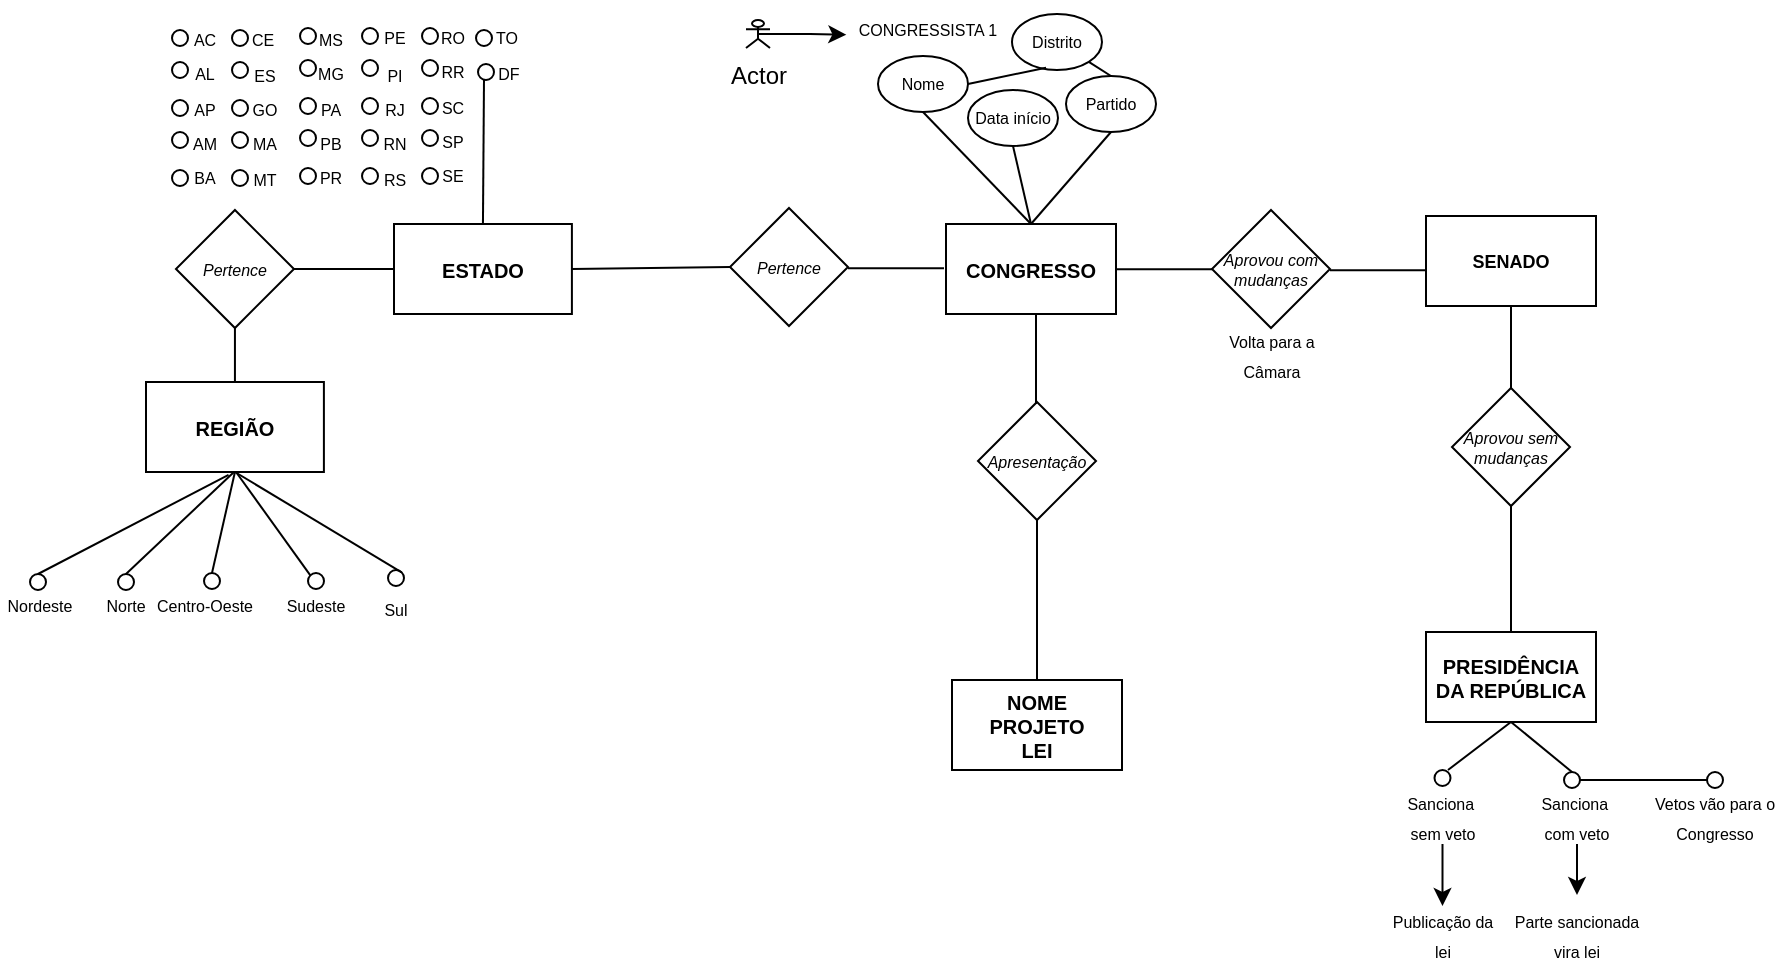 <mxfile version="21.0.2" type="github">
  <diagram name="Página-1" id="QyqMHi6FCJQUmbp4RluL">
    <mxGraphModel dx="1395" dy="630" grid="0" gridSize="10" guides="1" tooltips="1" connect="1" arrows="1" fold="1" page="1" pageScale="1" pageWidth="1169" pageHeight="827" math="0" shadow="0">
      <root>
        <mxCell id="0" />
        <mxCell id="1" parent="0" />
        <mxCell id="iLDF7jWk_mezcc8OdMnJ-2" value="ESTADO" style="rounded=0;whiteSpace=wrap;html=1;labelBackgroundColor=none;labelBorderColor=none;fontStyle=1;aspect=fixed;fontSize=10;" parent="1" vertex="1">
          <mxGeometry x="266" y="120" width="88.95" height="45" as="geometry" />
        </mxCell>
        <mxCell id="iLDF7jWk_mezcc8OdMnJ-3" value="CONGRESSO" style="rounded=0;whiteSpace=wrap;html=1;labelBackgroundColor=none;fontStyle=1;fontSize=10;" parent="1" vertex="1">
          <mxGeometry x="542" y="120" width="85" height="45" as="geometry" />
        </mxCell>
        <mxCell id="iLDF7jWk_mezcc8OdMnJ-4" value="NOME&lt;br&gt;PROJETO &lt;br&gt;LEI" style="rounded=0;whiteSpace=wrap;html=1;labelBackgroundColor=none;fontStyle=1;fontSize=10;" parent="1" vertex="1">
          <mxGeometry x="545" y="348" width="85" height="45" as="geometry" />
        </mxCell>
        <mxCell id="iLDF7jWk_mezcc8OdMnJ-5" value="SENADO" style="rounded=0;whiteSpace=wrap;html=1;labelBackgroundColor=none;fontStyle=1;fontSize=9;" parent="1" vertex="1">
          <mxGeometry x="782" y="116" width="85" height="45" as="geometry" />
        </mxCell>
        <mxCell id="iLDF7jWk_mezcc8OdMnJ-6" value="PRESIDÊNCIA DA REPÚBLICA" style="rounded=0;whiteSpace=wrap;html=1;labelBackgroundColor=none;fontStyle=1;fontSize=10;" parent="1" vertex="1">
          <mxGeometry x="782" y="324" width="85" height="45" as="geometry" />
        </mxCell>
        <mxCell id="iLDF7jWk_mezcc8OdMnJ-7" value="Pertence" style="rhombus;whiteSpace=wrap;html=1;fontStyle=2;labelBackgroundColor=none;rounded=0;fontSize=8;" parent="1" vertex="1">
          <mxGeometry x="434" y="112" width="59" height="59" as="geometry" />
        </mxCell>
        <mxCell id="iLDF7jWk_mezcc8OdMnJ-9" value="Aprovou com mudanças" style="rhombus;whiteSpace=wrap;html=1;fontStyle=2;labelBackgroundColor=none;rounded=0;fontSize=8;" parent="1" vertex="1">
          <mxGeometry x="675" y="113" width="59" height="59" as="geometry" />
        </mxCell>
        <mxCell id="iLDF7jWk_mezcc8OdMnJ-10" value="Aprovou sem mudanças" style="rhombus;whiteSpace=wrap;html=1;fontStyle=2;labelBackgroundColor=none;rounded=0;fontSize=8;" parent="1" vertex="1">
          <mxGeometry x="795" y="202" width="59" height="59" as="geometry" />
        </mxCell>
        <mxCell id="iLDF7jWk_mezcc8OdMnJ-11" value="" style="endArrow=none;html=1;rounded=0;fontColor=default;exitX=1;exitY=0.5;exitDx=0;exitDy=0;labelBackgroundColor=none;entryX=0;entryY=0.5;entryDx=0;entryDy=0;" parent="1" source="iLDF7jWk_mezcc8OdMnJ-2" target="iLDF7jWk_mezcc8OdMnJ-7" edge="1">
          <mxGeometry width="50" height="50" relative="1" as="geometry">
            <mxPoint x="374" y="157.5" as="sourcePoint" />
            <mxPoint x="434" y="150" as="targetPoint" />
          </mxGeometry>
        </mxCell>
        <mxCell id="iLDF7jWk_mezcc8OdMnJ-12" value="" style="endArrow=none;html=1;rounded=0;fontColor=default;exitX=1;exitY=0.5;exitDx=0;exitDy=0;labelBackgroundColor=none;" parent="1" edge="1">
          <mxGeometry width="50" height="50" relative="1" as="geometry">
            <mxPoint x="493" y="142.16" as="sourcePoint" />
            <mxPoint x="541" y="142.16" as="targetPoint" />
          </mxGeometry>
        </mxCell>
        <mxCell id="iLDF7jWk_mezcc8OdMnJ-13" value="" style="endArrow=none;html=1;rounded=0;fontColor=default;exitX=1;exitY=0.5;exitDx=0;exitDy=0;labelBackgroundColor=none;" parent="1" edge="1">
          <mxGeometry width="50" height="50" relative="1" as="geometry">
            <mxPoint x="627" y="142.66" as="sourcePoint" />
            <mxPoint x="675" y="142.66" as="targetPoint" />
          </mxGeometry>
        </mxCell>
        <mxCell id="iLDF7jWk_mezcc8OdMnJ-14" value="" style="endArrow=none;html=1;rounded=0;fontColor=default;exitX=1;exitY=0.5;exitDx=0;exitDy=0;labelBackgroundColor=none;" parent="1" edge="1">
          <mxGeometry width="50" height="50" relative="1" as="geometry">
            <mxPoint x="734" y="143.16" as="sourcePoint" />
            <mxPoint x="782" y="143.16" as="targetPoint" />
          </mxGeometry>
        </mxCell>
        <mxCell id="iLDF7jWk_mezcc8OdMnJ-17" value="Apresentação" style="rhombus;whiteSpace=wrap;html=1;fontSize=8;fontStyle=2;labelBackgroundColor=none;rounded=0;" parent="1" vertex="1">
          <mxGeometry x="558" y="209" width="59" height="59" as="geometry" />
        </mxCell>
        <mxCell id="iLDF7jWk_mezcc8OdMnJ-18" value="" style="endArrow=none;html=1;rounded=0;fontSize=11;fontColor=default;entryX=0.5;entryY=1;entryDx=0;entryDy=0;labelBackgroundColor=none;exitX=0.5;exitY=0;exitDx=0;exitDy=0;" parent="1" source="iLDF7jWk_mezcc8OdMnJ-4" target="iLDF7jWk_mezcc8OdMnJ-17" edge="1">
          <mxGeometry width="50" height="50" relative="1" as="geometry">
            <mxPoint x="621" y="350" as="sourcePoint" />
            <mxPoint x="592" y="281" as="targetPoint" />
          </mxGeometry>
        </mxCell>
        <mxCell id="iLDF7jWk_mezcc8OdMnJ-19" value="" style="endArrow=none;html=1;rounded=0;fontSize=11;fontColor=default;labelBackgroundColor=none;" parent="1" edge="1">
          <mxGeometry width="50" height="50" relative="1" as="geometry">
            <mxPoint x="587" y="210" as="sourcePoint" />
            <mxPoint x="587" y="165" as="targetPoint" />
          </mxGeometry>
        </mxCell>
        <mxCell id="iLDF7jWk_mezcc8OdMnJ-20" value="" style="endArrow=none;html=1;rounded=0;fontSize=11;fontColor=default;entryX=0.5;entryY=1;entryDx=0;entryDy=0;labelBackgroundColor=none;" parent="1" source="iLDF7jWk_mezcc8OdMnJ-6" target="iLDF7jWk_mezcc8OdMnJ-10" edge="1">
          <mxGeometry width="50" height="50" relative="1" as="geometry">
            <mxPoint x="894" y="349" as="sourcePoint" />
            <mxPoint x="893.66" y="316.5" as="targetPoint" />
          </mxGeometry>
        </mxCell>
        <mxCell id="iLDF7jWk_mezcc8OdMnJ-21" value="" style="endArrow=none;html=1;rounded=0;fontSize=11;fontColor=default;entryX=0.5;entryY=1;entryDx=0;entryDy=0;exitX=0.5;exitY=0;exitDx=0;exitDy=0;labelBackgroundColor=none;" parent="1" source="iLDF7jWk_mezcc8OdMnJ-10" target="iLDF7jWk_mezcc8OdMnJ-5" edge="1">
          <mxGeometry width="50" height="50" relative="1" as="geometry">
            <mxPoint x="894" y="221.5" as="sourcePoint" />
            <mxPoint x="893.66" y="184" as="targetPoint" />
          </mxGeometry>
        </mxCell>
        <mxCell id="Q12_xRJpywkmpFExpaVE-6" value="REGIÃO" style="rounded=0;whiteSpace=wrap;html=1;labelBackgroundColor=none;labelBorderColor=none;fontStyle=1;aspect=fixed;fontSize=10;" vertex="1" parent="1">
          <mxGeometry x="142" y="199" width="88.95" height="45" as="geometry" />
        </mxCell>
        <mxCell id="Q12_xRJpywkmpFExpaVE-10" style="edgeStyle=orthogonalEdgeStyle;rounded=0;orthogonalLoop=1;jettySize=auto;html=1;exitX=0.5;exitY=0.5;exitDx=0;exitDy=0;exitPerimeter=0;" edge="1" parent="1" source="Q12_xRJpywkmpFExpaVE-7">
          <mxGeometry relative="1" as="geometry">
            <mxPoint x="492.167" y="25.333" as="targetPoint" />
          </mxGeometry>
        </mxCell>
        <mxCell id="Q12_xRJpywkmpFExpaVE-7" value="Actor" style="shape=umlActor;verticalLabelPosition=bottom;verticalAlign=top;html=1;outlineConnect=0;" vertex="1" parent="1">
          <mxGeometry x="442" y="18" width="12" height="14" as="geometry" />
        </mxCell>
        <mxCell id="Q12_xRJpywkmpFExpaVE-9" value="&lt;font style=&quot;font-size: 8px;&quot;&gt;CONGRESSISTA 1&lt;/font&gt;" style="text;html=1;strokeColor=none;fillColor=none;align=center;verticalAlign=middle;whiteSpace=wrap;rounded=0;" vertex="1" parent="1">
          <mxGeometry x="496" y="8" width="74" height="28" as="geometry" />
        </mxCell>
        <mxCell id="Q12_xRJpywkmpFExpaVE-11" value="Nome" style="ellipse;whiteSpace=wrap;html=1;labelBackgroundColor=none;rounded=0;fontSize=8;" vertex="1" parent="1">
          <mxGeometry x="508" y="36" width="45" height="28" as="geometry" />
        </mxCell>
        <mxCell id="Q12_xRJpywkmpFExpaVE-18" value="Distrito" style="ellipse;whiteSpace=wrap;html=1;labelBackgroundColor=none;rounded=0;fontSize=8;" vertex="1" parent="1">
          <mxGeometry x="575" y="15" width="45" height="28" as="geometry" />
        </mxCell>
        <mxCell id="Q12_xRJpywkmpFExpaVE-19" value="Partido" style="ellipse;whiteSpace=wrap;html=1;labelBackgroundColor=none;rounded=0;fontSize=8;" vertex="1" parent="1">
          <mxGeometry x="602" y="46" width="45" height="28" as="geometry" />
        </mxCell>
        <mxCell id="Q12_xRJpywkmpFExpaVE-20" value="Data início" style="ellipse;whiteSpace=wrap;html=1;labelBackgroundColor=none;rounded=0;fontSize=8;" vertex="1" parent="1">
          <mxGeometry x="553" y="53" width="45" height="28" as="geometry" />
        </mxCell>
        <mxCell id="Q12_xRJpywkmpFExpaVE-23" value="" style="endArrow=none;html=1;rounded=0;entryX=0.5;entryY=0;entryDx=0;entryDy=0;exitX=0.5;exitY=1;exitDx=0;exitDy=0;" edge="1" parent="1" source="Q12_xRJpywkmpFExpaVE-20" target="iLDF7jWk_mezcc8OdMnJ-3">
          <mxGeometry width="50" height="50" relative="1" as="geometry">
            <mxPoint x="646" y="221" as="sourcePoint" />
            <mxPoint x="696" y="171" as="targetPoint" />
          </mxGeometry>
        </mxCell>
        <mxCell id="Q12_xRJpywkmpFExpaVE-24" value="" style="endArrow=none;html=1;rounded=0;entryX=0.5;entryY=0;entryDx=0;entryDy=0;exitX=0.5;exitY=1;exitDx=0;exitDy=0;" edge="1" parent="1" source="Q12_xRJpywkmpFExpaVE-19" target="iLDF7jWk_mezcc8OdMnJ-3">
          <mxGeometry width="50" height="50" relative="1" as="geometry">
            <mxPoint x="586" y="91" as="sourcePoint" />
            <mxPoint x="595" y="130" as="targetPoint" />
          </mxGeometry>
        </mxCell>
        <mxCell id="Q12_xRJpywkmpFExpaVE-25" value="" style="endArrow=none;html=1;rounded=0;entryX=0.5;entryY=0;entryDx=0;entryDy=0;exitX=0.5;exitY=1;exitDx=0;exitDy=0;" edge="1" parent="1" source="Q12_xRJpywkmpFExpaVE-11" target="iLDF7jWk_mezcc8OdMnJ-3">
          <mxGeometry width="50" height="50" relative="1" as="geometry">
            <mxPoint x="596" y="101" as="sourcePoint" />
            <mxPoint x="605" y="140" as="targetPoint" />
          </mxGeometry>
        </mxCell>
        <mxCell id="Q12_xRJpywkmpFExpaVE-26" value="" style="endArrow=none;html=1;rounded=0;entryX=0.378;entryY=0.958;entryDx=0;entryDy=0;entryPerimeter=0;exitX=1;exitY=0.5;exitDx=0;exitDy=0;" edge="1" parent="1" source="Q12_xRJpywkmpFExpaVE-11" target="Q12_xRJpywkmpFExpaVE-18">
          <mxGeometry width="50" height="50" relative="1" as="geometry">
            <mxPoint x="646" y="221" as="sourcePoint" />
            <mxPoint x="696" y="171" as="targetPoint" />
          </mxGeometry>
        </mxCell>
        <mxCell id="Q12_xRJpywkmpFExpaVE-27" value="" style="endArrow=none;html=1;rounded=0;entryX=0.5;entryY=0;entryDx=0;entryDy=0;exitX=1;exitY=1;exitDx=0;exitDy=0;" edge="1" parent="1" source="Q12_xRJpywkmpFExpaVE-18" target="Q12_xRJpywkmpFExpaVE-19">
          <mxGeometry width="50" height="50" relative="1" as="geometry">
            <mxPoint x="606" y="111" as="sourcePoint" />
            <mxPoint x="615" y="150" as="targetPoint" />
          </mxGeometry>
        </mxCell>
        <mxCell id="Q12_xRJpywkmpFExpaVE-29" value="&lt;span style=&quot;font-size: 8px;&quot;&gt;Volta para a Câmara&lt;/span&gt;" style="text;html=1;strokeColor=none;fillColor=none;align=center;verticalAlign=middle;whiteSpace=wrap;rounded=0;" vertex="1" parent="1">
          <mxGeometry x="667.5" y="171" width="74" height="28" as="geometry" />
        </mxCell>
        <mxCell id="Q12_xRJpywkmpFExpaVE-31" value="&lt;font style=&quot;font-size: 8px;&quot;&gt;AC&lt;br&gt;&lt;/font&gt;" style="text;html=1;strokeColor=none;fillColor=none;align=center;verticalAlign=middle;whiteSpace=wrap;rounded=0;" vertex="1" parent="1">
          <mxGeometry x="159" y="20" width="25" height="14" as="geometry" />
        </mxCell>
        <mxCell id="Q12_xRJpywkmpFExpaVE-32" value="&lt;font style=&quot;font-size: 8px;&quot;&gt;AL&lt;br&gt;&lt;/font&gt;" style="text;html=1;strokeColor=none;fillColor=none;align=center;verticalAlign=middle;whiteSpace=wrap;rounded=0;" vertex="1" parent="1">
          <mxGeometry x="159" y="37" width="25" height="14" as="geometry" />
        </mxCell>
        <mxCell id="Q12_xRJpywkmpFExpaVE-33" value="&lt;font style=&quot;font-size: 8px;&quot;&gt;AP&lt;br&gt;&lt;/font&gt;" style="text;html=1;strokeColor=none;fillColor=none;align=center;verticalAlign=middle;whiteSpace=wrap;rounded=0;" vertex="1" parent="1">
          <mxGeometry x="159" y="55" width="25" height="14" as="geometry" />
        </mxCell>
        <mxCell id="Q12_xRJpywkmpFExpaVE-34" value="&lt;font style=&quot;font-size: 8px;&quot;&gt;AM&lt;br&gt;&lt;/font&gt;" style="text;html=1;strokeColor=none;fillColor=none;align=center;verticalAlign=middle;whiteSpace=wrap;rounded=0;" vertex="1" parent="1">
          <mxGeometry x="159" y="72" width="25" height="14" as="geometry" />
        </mxCell>
        <mxCell id="Q12_xRJpywkmpFExpaVE-35" value="&lt;font style=&quot;font-size: 8px;&quot;&gt;BA&lt;br&gt;&lt;/font&gt;" style="text;html=1;strokeColor=none;fillColor=none;align=center;verticalAlign=middle;whiteSpace=wrap;rounded=0;" vertex="1" parent="1">
          <mxGeometry x="159" y="89" width="25" height="14" as="geometry" />
        </mxCell>
        <mxCell id="Q12_xRJpywkmpFExpaVE-36" value="&lt;font style=&quot;font-size: 8px;&quot;&gt;CE&lt;br&gt;&lt;/font&gt;" style="text;html=1;strokeColor=none;fillColor=none;align=center;verticalAlign=middle;whiteSpace=wrap;rounded=0;" vertex="1" parent="1">
          <mxGeometry x="188" y="20" width="25" height="14" as="geometry" />
        </mxCell>
        <mxCell id="Q12_xRJpywkmpFExpaVE-37" value="&lt;font style=&quot;font-size: 8px;&quot;&gt;ES&lt;br&gt;&lt;/font&gt;" style="text;html=1;strokeColor=none;fillColor=none;align=center;verticalAlign=middle;whiteSpace=wrap;rounded=0;" vertex="1" parent="1">
          <mxGeometry x="189" y="38" width="25" height="14" as="geometry" />
        </mxCell>
        <mxCell id="Q12_xRJpywkmpFExpaVE-38" value="&lt;font style=&quot;font-size: 8px;&quot;&gt;GO&lt;br&gt;&lt;/font&gt;" style="text;html=1;strokeColor=none;fillColor=none;align=center;verticalAlign=middle;whiteSpace=wrap;rounded=0;" vertex="1" parent="1">
          <mxGeometry x="189" y="55" width="25" height="14" as="geometry" />
        </mxCell>
        <mxCell id="Q12_xRJpywkmpFExpaVE-39" value="&lt;font style=&quot;font-size: 8px;&quot;&gt;MA&lt;br&gt;&lt;/font&gt;" style="text;html=1;strokeColor=none;fillColor=none;align=center;verticalAlign=middle;whiteSpace=wrap;rounded=0;" vertex="1" parent="1">
          <mxGeometry x="189" y="72" width="25" height="14" as="geometry" />
        </mxCell>
        <mxCell id="Q12_xRJpywkmpFExpaVE-40" value="&lt;font style=&quot;font-size: 8px;&quot;&gt;MT&lt;br&gt;&lt;/font&gt;" style="text;html=1;strokeColor=none;fillColor=none;align=center;verticalAlign=middle;whiteSpace=wrap;rounded=0;" vertex="1" parent="1">
          <mxGeometry x="189" y="90" width="25" height="14" as="geometry" />
        </mxCell>
        <mxCell id="Q12_xRJpywkmpFExpaVE-42" value="&lt;font style=&quot;font-size: 8px;&quot;&gt;MS&lt;br&gt;&lt;/font&gt;" style="text;html=1;strokeColor=none;fillColor=none;align=center;verticalAlign=middle;whiteSpace=wrap;rounded=0;" vertex="1" parent="1">
          <mxGeometry x="222" y="20" width="25" height="14" as="geometry" />
        </mxCell>
        <mxCell id="Q12_xRJpywkmpFExpaVE-43" value="&lt;font style=&quot;font-size: 8px;&quot;&gt;MG&lt;br&gt;&lt;/font&gt;" style="text;html=1;strokeColor=none;fillColor=none;align=center;verticalAlign=middle;whiteSpace=wrap;rounded=0;" vertex="1" parent="1">
          <mxGeometry x="222" y="37" width="25" height="14" as="geometry" />
        </mxCell>
        <mxCell id="Q12_xRJpywkmpFExpaVE-44" value="&lt;font style=&quot;font-size: 8px;&quot;&gt;PA&lt;br&gt;&lt;/font&gt;" style="text;html=1;strokeColor=none;fillColor=none;align=center;verticalAlign=middle;whiteSpace=wrap;rounded=0;" vertex="1" parent="1">
          <mxGeometry x="222" y="55" width="25" height="14" as="geometry" />
        </mxCell>
        <mxCell id="Q12_xRJpywkmpFExpaVE-45" value="&lt;font style=&quot;font-size: 8px;&quot;&gt;PB&lt;br&gt;&lt;/font&gt;" style="text;html=1;strokeColor=none;fillColor=none;align=center;verticalAlign=middle;whiteSpace=wrap;rounded=0;" vertex="1" parent="1">
          <mxGeometry x="222" y="72" width="25" height="14" as="geometry" />
        </mxCell>
        <mxCell id="Q12_xRJpywkmpFExpaVE-46" value="&lt;font style=&quot;font-size: 8px;&quot;&gt;PR&lt;br&gt;&lt;/font&gt;" style="text;html=1;strokeColor=none;fillColor=none;align=center;verticalAlign=middle;whiteSpace=wrap;rounded=0;" vertex="1" parent="1">
          <mxGeometry x="222" y="89" width="25" height="14" as="geometry" />
        </mxCell>
        <mxCell id="Q12_xRJpywkmpFExpaVE-47" value="&lt;font style=&quot;font-size: 8px;&quot;&gt;PE&lt;br&gt;&lt;/font&gt;" style="text;html=1;strokeColor=none;fillColor=none;align=center;verticalAlign=middle;whiteSpace=wrap;rounded=0;" vertex="1" parent="1">
          <mxGeometry x="254" y="19" width="25" height="14" as="geometry" />
        </mxCell>
        <mxCell id="Q12_xRJpywkmpFExpaVE-48" value="&lt;font style=&quot;font-size: 8px;&quot;&gt;PI&lt;br&gt;&lt;/font&gt;" style="text;html=1;strokeColor=none;fillColor=none;align=center;verticalAlign=middle;whiteSpace=wrap;rounded=0;" vertex="1" parent="1">
          <mxGeometry x="254" y="38" width="25" height="14" as="geometry" />
        </mxCell>
        <mxCell id="Q12_xRJpywkmpFExpaVE-49" value="&lt;font style=&quot;font-size: 8px;&quot;&gt;RJ&lt;br&gt;&lt;/font&gt;" style="text;html=1;strokeColor=none;fillColor=none;align=center;verticalAlign=middle;whiteSpace=wrap;rounded=0;" vertex="1" parent="1">
          <mxGeometry x="254" y="55" width="25" height="14" as="geometry" />
        </mxCell>
        <mxCell id="Q12_xRJpywkmpFExpaVE-50" value="&lt;font style=&quot;font-size: 8px;&quot;&gt;RN&lt;br&gt;&lt;/font&gt;" style="text;html=1;strokeColor=none;fillColor=none;align=center;verticalAlign=middle;whiteSpace=wrap;rounded=0;" vertex="1" parent="1">
          <mxGeometry x="254" y="72" width="25" height="14" as="geometry" />
        </mxCell>
        <mxCell id="Q12_xRJpywkmpFExpaVE-51" value="&lt;font style=&quot;font-size: 8px;&quot;&gt;RS&lt;br&gt;&lt;/font&gt;" style="text;html=1;strokeColor=none;fillColor=none;align=center;verticalAlign=middle;whiteSpace=wrap;rounded=0;" vertex="1" parent="1">
          <mxGeometry x="254" y="90" width="25" height="14" as="geometry" />
        </mxCell>
        <mxCell id="Q12_xRJpywkmpFExpaVE-52" value="&lt;font style=&quot;font-size: 8px;&quot;&gt;RO&lt;br&gt;&lt;/font&gt;" style="text;html=1;strokeColor=none;fillColor=none;align=center;verticalAlign=middle;whiteSpace=wrap;rounded=0;" vertex="1" parent="1">
          <mxGeometry x="283" y="19" width="25" height="14" as="geometry" />
        </mxCell>
        <mxCell id="Q12_xRJpywkmpFExpaVE-53" value="&lt;font style=&quot;font-size: 8px;&quot;&gt;RR&lt;br&gt;&lt;/font&gt;" style="text;html=1;strokeColor=none;fillColor=none;align=center;verticalAlign=middle;whiteSpace=wrap;rounded=0;" vertex="1" parent="1">
          <mxGeometry x="283" y="36" width="25" height="14" as="geometry" />
        </mxCell>
        <mxCell id="Q12_xRJpywkmpFExpaVE-54" value="&lt;font style=&quot;font-size: 8px;&quot;&gt;SC&lt;br&gt;&lt;/font&gt;" style="text;html=1;strokeColor=none;fillColor=none;align=center;verticalAlign=middle;whiteSpace=wrap;rounded=0;" vertex="1" parent="1">
          <mxGeometry x="283" y="54" width="25" height="14" as="geometry" />
        </mxCell>
        <mxCell id="Q12_xRJpywkmpFExpaVE-55" value="&lt;font style=&quot;font-size: 8px;&quot;&gt;SP&lt;br&gt;&lt;/font&gt;" style="text;html=1;strokeColor=none;fillColor=none;align=center;verticalAlign=middle;whiteSpace=wrap;rounded=0;" vertex="1" parent="1">
          <mxGeometry x="283" y="71" width="25" height="14" as="geometry" />
        </mxCell>
        <mxCell id="Q12_xRJpywkmpFExpaVE-56" value="&lt;font style=&quot;font-size: 8px;&quot;&gt;SE&lt;br&gt;&lt;/font&gt;" style="text;html=1;strokeColor=none;fillColor=none;align=center;verticalAlign=middle;whiteSpace=wrap;rounded=0;" vertex="1" parent="1">
          <mxGeometry x="283" y="88" width="25" height="14" as="geometry" />
        </mxCell>
        <mxCell id="Q12_xRJpywkmpFExpaVE-57" value="&lt;font style=&quot;font-size: 8px;&quot;&gt;TO&lt;br&gt;&lt;/font&gt;" style="text;html=1;strokeColor=none;fillColor=none;align=center;verticalAlign=middle;whiteSpace=wrap;rounded=0;" vertex="1" parent="1">
          <mxGeometry x="310" y="19" width="25" height="14" as="geometry" />
        </mxCell>
        <mxCell id="Q12_xRJpywkmpFExpaVE-58" value="&lt;font style=&quot;font-size: 8px;&quot;&gt;DF&lt;br&gt;&lt;/font&gt;" style="text;html=1;strokeColor=none;fillColor=none;align=center;verticalAlign=middle;whiteSpace=wrap;rounded=0;" vertex="1" parent="1">
          <mxGeometry x="311" y="37" width="25" height="14" as="geometry" />
        </mxCell>
        <mxCell id="Q12_xRJpywkmpFExpaVE-64" value="" style="ellipse;whiteSpace=wrap;html=1;aspect=fixed;" vertex="1" parent="1">
          <mxGeometry x="155" y="23" width="8" height="8" as="geometry" />
        </mxCell>
        <mxCell id="Q12_xRJpywkmpFExpaVE-65" value="" style="ellipse;whiteSpace=wrap;html=1;aspect=fixed;" vertex="1" parent="1">
          <mxGeometry x="155" y="39" width="8" height="8" as="geometry" />
        </mxCell>
        <mxCell id="Q12_xRJpywkmpFExpaVE-66" value="" style="ellipse;whiteSpace=wrap;html=1;aspect=fixed;" vertex="1" parent="1">
          <mxGeometry x="155" y="58" width="8" height="8" as="geometry" />
        </mxCell>
        <mxCell id="Q12_xRJpywkmpFExpaVE-67" value="" style="ellipse;whiteSpace=wrap;html=1;aspect=fixed;" vertex="1" parent="1">
          <mxGeometry x="155" y="74" width="8" height="8" as="geometry" />
        </mxCell>
        <mxCell id="Q12_xRJpywkmpFExpaVE-68" value="" style="ellipse;whiteSpace=wrap;html=1;aspect=fixed;" vertex="1" parent="1">
          <mxGeometry x="155" y="93" width="8" height="8" as="geometry" />
        </mxCell>
        <mxCell id="Q12_xRJpywkmpFExpaVE-69" value="" style="ellipse;whiteSpace=wrap;html=1;aspect=fixed;" vertex="1" parent="1">
          <mxGeometry x="185" y="23" width="8" height="8" as="geometry" />
        </mxCell>
        <mxCell id="Q12_xRJpywkmpFExpaVE-70" value="" style="ellipse;whiteSpace=wrap;html=1;aspect=fixed;" vertex="1" parent="1">
          <mxGeometry x="185" y="39" width="8" height="8" as="geometry" />
        </mxCell>
        <mxCell id="Q12_xRJpywkmpFExpaVE-71" value="" style="ellipse;whiteSpace=wrap;html=1;aspect=fixed;" vertex="1" parent="1">
          <mxGeometry x="185" y="58" width="8" height="8" as="geometry" />
        </mxCell>
        <mxCell id="Q12_xRJpywkmpFExpaVE-72" value="" style="ellipse;whiteSpace=wrap;html=1;aspect=fixed;" vertex="1" parent="1">
          <mxGeometry x="185" y="74" width="8" height="8" as="geometry" />
        </mxCell>
        <mxCell id="Q12_xRJpywkmpFExpaVE-73" value="" style="ellipse;whiteSpace=wrap;html=1;aspect=fixed;" vertex="1" parent="1">
          <mxGeometry x="185" y="93" width="8" height="8" as="geometry" />
        </mxCell>
        <mxCell id="Q12_xRJpywkmpFExpaVE-74" value="" style="ellipse;whiteSpace=wrap;html=1;aspect=fixed;" vertex="1" parent="1">
          <mxGeometry x="219" y="22" width="8" height="8" as="geometry" />
        </mxCell>
        <mxCell id="Q12_xRJpywkmpFExpaVE-75" value="" style="ellipse;whiteSpace=wrap;html=1;aspect=fixed;" vertex="1" parent="1">
          <mxGeometry x="219" y="38" width="8" height="8" as="geometry" />
        </mxCell>
        <mxCell id="Q12_xRJpywkmpFExpaVE-76" value="" style="ellipse;whiteSpace=wrap;html=1;aspect=fixed;" vertex="1" parent="1">
          <mxGeometry x="219" y="57" width="8" height="8" as="geometry" />
        </mxCell>
        <mxCell id="Q12_xRJpywkmpFExpaVE-77" value="" style="ellipse;whiteSpace=wrap;html=1;aspect=fixed;" vertex="1" parent="1">
          <mxGeometry x="219" y="73" width="8" height="8" as="geometry" />
        </mxCell>
        <mxCell id="Q12_xRJpywkmpFExpaVE-78" value="" style="ellipse;whiteSpace=wrap;html=1;aspect=fixed;" vertex="1" parent="1">
          <mxGeometry x="219" y="92" width="8" height="8" as="geometry" />
        </mxCell>
        <mxCell id="Q12_xRJpywkmpFExpaVE-79" value="" style="ellipse;whiteSpace=wrap;html=1;aspect=fixed;" vertex="1" parent="1">
          <mxGeometry x="250" y="22" width="8" height="8" as="geometry" />
        </mxCell>
        <mxCell id="Q12_xRJpywkmpFExpaVE-80" value="" style="ellipse;whiteSpace=wrap;html=1;aspect=fixed;" vertex="1" parent="1">
          <mxGeometry x="250" y="38" width="8" height="8" as="geometry" />
        </mxCell>
        <mxCell id="Q12_xRJpywkmpFExpaVE-81" value="" style="ellipse;whiteSpace=wrap;html=1;aspect=fixed;" vertex="1" parent="1">
          <mxGeometry x="250" y="57" width="8" height="8" as="geometry" />
        </mxCell>
        <mxCell id="Q12_xRJpywkmpFExpaVE-82" value="" style="ellipse;whiteSpace=wrap;html=1;aspect=fixed;" vertex="1" parent="1">
          <mxGeometry x="250" y="73" width="8" height="8" as="geometry" />
        </mxCell>
        <mxCell id="Q12_xRJpywkmpFExpaVE-83" value="" style="ellipse;whiteSpace=wrap;html=1;aspect=fixed;" vertex="1" parent="1">
          <mxGeometry x="250" y="92" width="8" height="8" as="geometry" />
        </mxCell>
        <mxCell id="Q12_xRJpywkmpFExpaVE-84" value="" style="ellipse;whiteSpace=wrap;html=1;aspect=fixed;" vertex="1" parent="1">
          <mxGeometry x="280" y="22" width="8" height="8" as="geometry" />
        </mxCell>
        <mxCell id="Q12_xRJpywkmpFExpaVE-85" value="" style="ellipse;whiteSpace=wrap;html=1;aspect=fixed;" vertex="1" parent="1">
          <mxGeometry x="280" y="38" width="8" height="8" as="geometry" />
        </mxCell>
        <mxCell id="Q12_xRJpywkmpFExpaVE-86" value="" style="ellipse;whiteSpace=wrap;html=1;aspect=fixed;" vertex="1" parent="1">
          <mxGeometry x="280" y="57" width="8" height="8" as="geometry" />
        </mxCell>
        <mxCell id="Q12_xRJpywkmpFExpaVE-87" value="" style="ellipse;whiteSpace=wrap;html=1;aspect=fixed;" vertex="1" parent="1">
          <mxGeometry x="280" y="73" width="8" height="8" as="geometry" />
        </mxCell>
        <mxCell id="Q12_xRJpywkmpFExpaVE-88" value="" style="ellipse;whiteSpace=wrap;html=1;aspect=fixed;" vertex="1" parent="1">
          <mxGeometry x="280" y="92" width="8" height="8" as="geometry" />
        </mxCell>
        <mxCell id="Q12_xRJpywkmpFExpaVE-89" value="" style="ellipse;whiteSpace=wrap;html=1;aspect=fixed;" vertex="1" parent="1">
          <mxGeometry x="307" y="23" width="8" height="8" as="geometry" />
        </mxCell>
        <mxCell id="Q12_xRJpywkmpFExpaVE-90" value="" style="ellipse;whiteSpace=wrap;html=1;aspect=fixed;" vertex="1" parent="1">
          <mxGeometry x="308" y="40" width="8" height="8" as="geometry" />
        </mxCell>
        <mxCell id="Q12_xRJpywkmpFExpaVE-91" value="&lt;font style=&quot;font-size: 8px;&quot;&gt;Norte&lt;/font&gt;" style="text;html=1;strokeColor=none;fillColor=none;align=center;verticalAlign=middle;whiteSpace=wrap;rounded=0;" vertex="1" parent="1">
          <mxGeometry x="112.0" y="299.5" width="40" height="21" as="geometry" />
        </mxCell>
        <mxCell id="Q12_xRJpywkmpFExpaVE-92" value="&lt;font style=&quot;font-size: 8px;&quot;&gt;Nordeste&lt;/font&gt;" style="text;html=1;strokeColor=none;fillColor=none;align=center;verticalAlign=middle;whiteSpace=wrap;rounded=0;" vertex="1" parent="1">
          <mxGeometry x="69" y="299.5" width="40" height="21" as="geometry" />
        </mxCell>
        <mxCell id="Q12_xRJpywkmpFExpaVE-93" value="&lt;font style=&quot;font-size: 8px;&quot;&gt;Centro-Oeste&lt;/font&gt;" style="text;html=1;strokeColor=none;fillColor=none;align=center;verticalAlign=middle;whiteSpace=wrap;rounded=0;" vertex="1" parent="1">
          <mxGeometry x="144" y="299.5" width="55" height="21" as="geometry" />
        </mxCell>
        <mxCell id="Q12_xRJpywkmpFExpaVE-94" value="&lt;font style=&quot;font-size: 8px;&quot;&gt;Sudeste&lt;br&gt;&lt;/font&gt;" style="text;html=1;strokeColor=none;fillColor=none;align=center;verticalAlign=middle;whiteSpace=wrap;rounded=0;" vertex="1" parent="1">
          <mxGeometry x="207" y="299.5" width="40" height="21" as="geometry" />
        </mxCell>
        <mxCell id="Q12_xRJpywkmpFExpaVE-95" value="&lt;font style=&quot;font-size: 8px;&quot;&gt;Sul&lt;/font&gt;" style="text;html=1;strokeColor=none;fillColor=none;align=center;verticalAlign=middle;whiteSpace=wrap;rounded=0;" vertex="1" parent="1">
          <mxGeometry x="247" y="301" width="40" height="21" as="geometry" />
        </mxCell>
        <mxCell id="Q12_xRJpywkmpFExpaVE-96" value="" style="ellipse;whiteSpace=wrap;html=1;aspect=fixed;" vertex="1" parent="1">
          <mxGeometry x="84" y="295" width="8" height="8" as="geometry" />
        </mxCell>
        <mxCell id="Q12_xRJpywkmpFExpaVE-97" value="" style="ellipse;whiteSpace=wrap;html=1;aspect=fixed;" vertex="1" parent="1">
          <mxGeometry x="128" y="295" width="8" height="8" as="geometry" />
        </mxCell>
        <mxCell id="Q12_xRJpywkmpFExpaVE-98" value="" style="ellipse;whiteSpace=wrap;html=1;aspect=fixed;" vertex="1" parent="1">
          <mxGeometry x="263" y="293" width="8" height="8" as="geometry" />
        </mxCell>
        <mxCell id="Q12_xRJpywkmpFExpaVE-99" value="" style="ellipse;whiteSpace=wrap;html=1;aspect=fixed;" vertex="1" parent="1">
          <mxGeometry x="171" y="294.5" width="8" height="8" as="geometry" />
        </mxCell>
        <mxCell id="Q12_xRJpywkmpFExpaVE-100" value="" style="ellipse;whiteSpace=wrap;html=1;aspect=fixed;" vertex="1" parent="1">
          <mxGeometry x="223" y="294.5" width="8" height="8" as="geometry" />
        </mxCell>
        <mxCell id="Q12_xRJpywkmpFExpaVE-121" value="" style="endArrow=none;html=1;rounded=0;entryX=0.5;entryY=1;entryDx=0;entryDy=0;exitX=1;exitY=0;exitDx=0;exitDy=0;" edge="1" parent="1" source="Q12_xRJpywkmpFExpaVE-98" target="Q12_xRJpywkmpFExpaVE-6">
          <mxGeometry width="50" height="50" relative="1" as="geometry">
            <mxPoint x="262" y="291" as="sourcePoint" />
            <mxPoint x="305" y="265" as="targetPoint" />
          </mxGeometry>
        </mxCell>
        <mxCell id="Q12_xRJpywkmpFExpaVE-122" value="" style="endArrow=none;html=1;rounded=0;exitX=0;exitY=0;exitDx=0;exitDy=0;" edge="1" parent="1" source="Q12_xRJpywkmpFExpaVE-100">
          <mxGeometry width="50" height="50" relative="1" as="geometry">
            <mxPoint x="255" y="315" as="sourcePoint" />
            <mxPoint x="187" y="244" as="targetPoint" />
          </mxGeometry>
        </mxCell>
        <mxCell id="Q12_xRJpywkmpFExpaVE-123" value="" style="endArrow=none;html=1;rounded=0;exitX=0.5;exitY=0;exitDx=0;exitDy=0;entryX=0.5;entryY=1;entryDx=0;entryDy=0;" edge="1" parent="1" source="Q12_xRJpywkmpFExpaVE-99" target="Q12_xRJpywkmpFExpaVE-6">
          <mxGeometry width="50" height="50" relative="1" as="geometry">
            <mxPoint x="137" y="287" as="sourcePoint" />
            <mxPoint x="187" y="248" as="targetPoint" />
          </mxGeometry>
        </mxCell>
        <mxCell id="Q12_xRJpywkmpFExpaVE-124" value="" style="endArrow=none;html=1;rounded=0;entryX=0.5;entryY=0;entryDx=0;entryDy=0;" edge="1" parent="1" target="Q12_xRJpywkmpFExpaVE-97">
          <mxGeometry width="50" height="50" relative="1" as="geometry">
            <mxPoint x="186" y="244" as="sourcePoint" />
            <mxPoint x="305" y="265" as="targetPoint" />
          </mxGeometry>
        </mxCell>
        <mxCell id="Q12_xRJpywkmpFExpaVE-125" value="" style="endArrow=none;html=1;rounded=0;entryX=0.464;entryY=1.032;entryDx=0;entryDy=0;entryPerimeter=0;exitX=0.5;exitY=0;exitDx=0;exitDy=0;" edge="1" parent="1" source="Q12_xRJpywkmpFExpaVE-96" target="Q12_xRJpywkmpFExpaVE-6">
          <mxGeometry width="50" height="50" relative="1" as="geometry">
            <mxPoint x="255" y="315" as="sourcePoint" />
            <mxPoint x="305" y="265" as="targetPoint" />
          </mxGeometry>
        </mxCell>
        <mxCell id="Q12_xRJpywkmpFExpaVE-126" value="Pertence" style="rhombus;whiteSpace=wrap;html=1;fontStyle=2;labelBackgroundColor=none;rounded=0;fontSize=8;" vertex="1" parent="1">
          <mxGeometry x="156.98" y="113" width="59" height="59" as="geometry" />
        </mxCell>
        <mxCell id="Q12_xRJpywkmpFExpaVE-127" value="" style="endArrow=none;html=1;rounded=0;entryX=0.5;entryY=1;entryDx=0;entryDy=0;exitX=0.5;exitY=0;exitDx=0;exitDy=0;" edge="1" parent="1" source="Q12_xRJpywkmpFExpaVE-6" target="Q12_xRJpywkmpFExpaVE-126">
          <mxGeometry width="50" height="50" relative="1" as="geometry">
            <mxPoint x="368" y="206" as="sourcePoint" />
            <mxPoint x="418" y="156" as="targetPoint" />
          </mxGeometry>
        </mxCell>
        <mxCell id="Q12_xRJpywkmpFExpaVE-128" value="" style="endArrow=none;html=1;rounded=0;exitX=1;exitY=0.5;exitDx=0;exitDy=0;entryX=0;entryY=0.5;entryDx=0;entryDy=0;" edge="1" parent="1" source="Q12_xRJpywkmpFExpaVE-126" target="iLDF7jWk_mezcc8OdMnJ-2">
          <mxGeometry width="50" height="50" relative="1" as="geometry">
            <mxPoint x="368" y="206" as="sourcePoint" />
            <mxPoint x="418" y="156" as="targetPoint" />
          </mxGeometry>
        </mxCell>
        <mxCell id="Q12_xRJpywkmpFExpaVE-129" value="" style="endArrow=none;html=1;rounded=0;entryX=0.5;entryY=0;entryDx=0;entryDy=0;exitX=0;exitY=0.75;exitDx=0;exitDy=0;" edge="1" parent="1" source="Q12_xRJpywkmpFExpaVE-58" target="iLDF7jWk_mezcc8OdMnJ-2">
          <mxGeometry width="50" height="50" relative="1" as="geometry">
            <mxPoint x="368" y="206" as="sourcePoint" />
            <mxPoint x="418" y="156" as="targetPoint" />
          </mxGeometry>
        </mxCell>
        <mxCell id="Q12_xRJpywkmpFExpaVE-130" value="&lt;font style=&quot;font-size: 8px;&quot;&gt;Sanciona&amp;nbsp;&lt;br&gt;sem veto&lt;br&gt;&lt;/font&gt;" style="text;html=1;strokeColor=none;fillColor=none;align=center;verticalAlign=middle;whiteSpace=wrap;rounded=0;" vertex="1" parent="1">
          <mxGeometry x="764" y="402" width="52.5" height="28" as="geometry" />
        </mxCell>
        <mxCell id="Q12_xRJpywkmpFExpaVE-131" value="&lt;font style=&quot;font-size: 8px;&quot;&gt;Sanciona&amp;nbsp;&lt;br&gt;com veto&lt;br&gt;&lt;/font&gt;" style="text;html=1;strokeColor=none;fillColor=none;align=center;verticalAlign=middle;whiteSpace=wrap;rounded=0;" vertex="1" parent="1">
          <mxGeometry x="831.25" y="402" width="52.5" height="28" as="geometry" />
        </mxCell>
        <mxCell id="Q12_xRJpywkmpFExpaVE-133" value="" style="endArrow=classic;html=1;rounded=0;exitX=0.5;exitY=1;exitDx=0;exitDy=0;entryX=0.5;entryY=0;entryDx=0;entryDy=0;" edge="1" parent="1" source="Q12_xRJpywkmpFExpaVE-130" target="Q12_xRJpywkmpFExpaVE-134">
          <mxGeometry width="50" height="50" relative="1" as="geometry">
            <mxPoint x="806" y="372" as="sourcePoint" />
            <mxPoint x="792" y="456" as="targetPoint" />
          </mxGeometry>
        </mxCell>
        <mxCell id="Q12_xRJpywkmpFExpaVE-134" value="&lt;font style=&quot;font-size: 8px;&quot;&gt;Publicação da lei&lt;br&gt;&lt;/font&gt;" style="text;html=1;strokeColor=none;fillColor=none;align=center;verticalAlign=middle;whiteSpace=wrap;rounded=0;" vertex="1" parent="1">
          <mxGeometry x="764" y="461" width="52.5" height="28" as="geometry" />
        </mxCell>
        <mxCell id="Q12_xRJpywkmpFExpaVE-135" value="" style="endArrow=classic;html=1;rounded=0;entryX=0.5;entryY=0;entryDx=0;entryDy=0;exitX=0.5;exitY=1;exitDx=0;exitDy=0;" edge="1" parent="1" target="Q12_xRJpywkmpFExpaVE-136" source="Q12_xRJpywkmpFExpaVE-131">
          <mxGeometry width="50" height="50" relative="1" as="geometry">
            <mxPoint x="879" y="437" as="sourcePoint" />
            <mxPoint x="862.5" y="461" as="targetPoint" />
          </mxGeometry>
        </mxCell>
        <mxCell id="Q12_xRJpywkmpFExpaVE-136" value="&lt;font style=&quot;font-size: 8px;&quot;&gt;Parte sancionada vira lei&lt;br&gt;&lt;/font&gt;" style="text;html=1;strokeColor=none;fillColor=none;align=center;verticalAlign=middle;whiteSpace=wrap;rounded=0;" vertex="1" parent="1">
          <mxGeometry x="823" y="455.5" width="69" height="39" as="geometry" />
        </mxCell>
        <mxCell id="Q12_xRJpywkmpFExpaVE-138" value="" style="endArrow=none;html=1;rounded=0;entryX=0.5;entryY=1;entryDx=0;entryDy=0;exitX=0.844;exitY=0;exitDx=0;exitDy=0;exitPerimeter=0;" edge="1" parent="1" source="Q12_xRJpywkmpFExpaVE-139" target="iLDF7jWk_mezcc8OdMnJ-6">
          <mxGeometry width="50" height="50" relative="1" as="geometry">
            <mxPoint x="793" y="389" as="sourcePoint" />
            <mxPoint x="808" y="308" as="targetPoint" />
          </mxGeometry>
        </mxCell>
        <mxCell id="Q12_xRJpywkmpFExpaVE-139" value="" style="ellipse;whiteSpace=wrap;html=1;aspect=fixed;" vertex="1" parent="1">
          <mxGeometry x="786.25" y="393" width="8" height="8" as="geometry" />
        </mxCell>
        <mxCell id="Q12_xRJpywkmpFExpaVE-140" value="" style="ellipse;whiteSpace=wrap;html=1;aspect=fixed;" vertex="1" parent="1">
          <mxGeometry x="851" y="394" width="8" height="8" as="geometry" />
        </mxCell>
        <mxCell id="Q12_xRJpywkmpFExpaVE-142" value="" style="endArrow=none;html=1;rounded=0;entryX=0.5;entryY=1;entryDx=0;entryDy=0;exitX=0.5;exitY=0;exitDx=0;exitDy=0;" edge="1" parent="1" source="Q12_xRJpywkmpFExpaVE-140" target="iLDF7jWk_mezcc8OdMnJ-6">
          <mxGeometry width="50" height="50" relative="1" as="geometry">
            <mxPoint x="800" y="525" as="sourcePoint" />
            <mxPoint x="850" y="475" as="targetPoint" />
          </mxGeometry>
        </mxCell>
        <mxCell id="Q12_xRJpywkmpFExpaVE-143" value="&lt;font style=&quot;font-size: 8px;&quot;&gt;Vetos vão para o Congresso&lt;br&gt;&lt;/font&gt;" style="text;html=1;strokeColor=none;fillColor=none;align=center;verticalAlign=middle;whiteSpace=wrap;rounded=0;" vertex="1" parent="1">
          <mxGeometry x="892" y="396.5" width="69" height="39" as="geometry" />
        </mxCell>
        <mxCell id="Q12_xRJpywkmpFExpaVE-144" value="" style="endArrow=none;html=1;rounded=0;entryX=0;entryY=0.5;entryDx=0;entryDy=0;exitX=1;exitY=0.5;exitDx=0;exitDy=0;" edge="1" parent="1" source="Q12_xRJpywkmpFExpaVE-140" target="Q12_xRJpywkmpFExpaVE-145">
          <mxGeometry width="50" height="50" relative="1" as="geometry">
            <mxPoint x="865" y="404" as="sourcePoint" />
            <mxPoint x="835" y="379" as="targetPoint" />
          </mxGeometry>
        </mxCell>
        <mxCell id="Q12_xRJpywkmpFExpaVE-145" value="" style="ellipse;whiteSpace=wrap;html=1;aspect=fixed;" vertex="1" parent="1">
          <mxGeometry x="922.5" y="394" width="8" height="8" as="geometry" />
        </mxCell>
      </root>
    </mxGraphModel>
  </diagram>
</mxfile>
